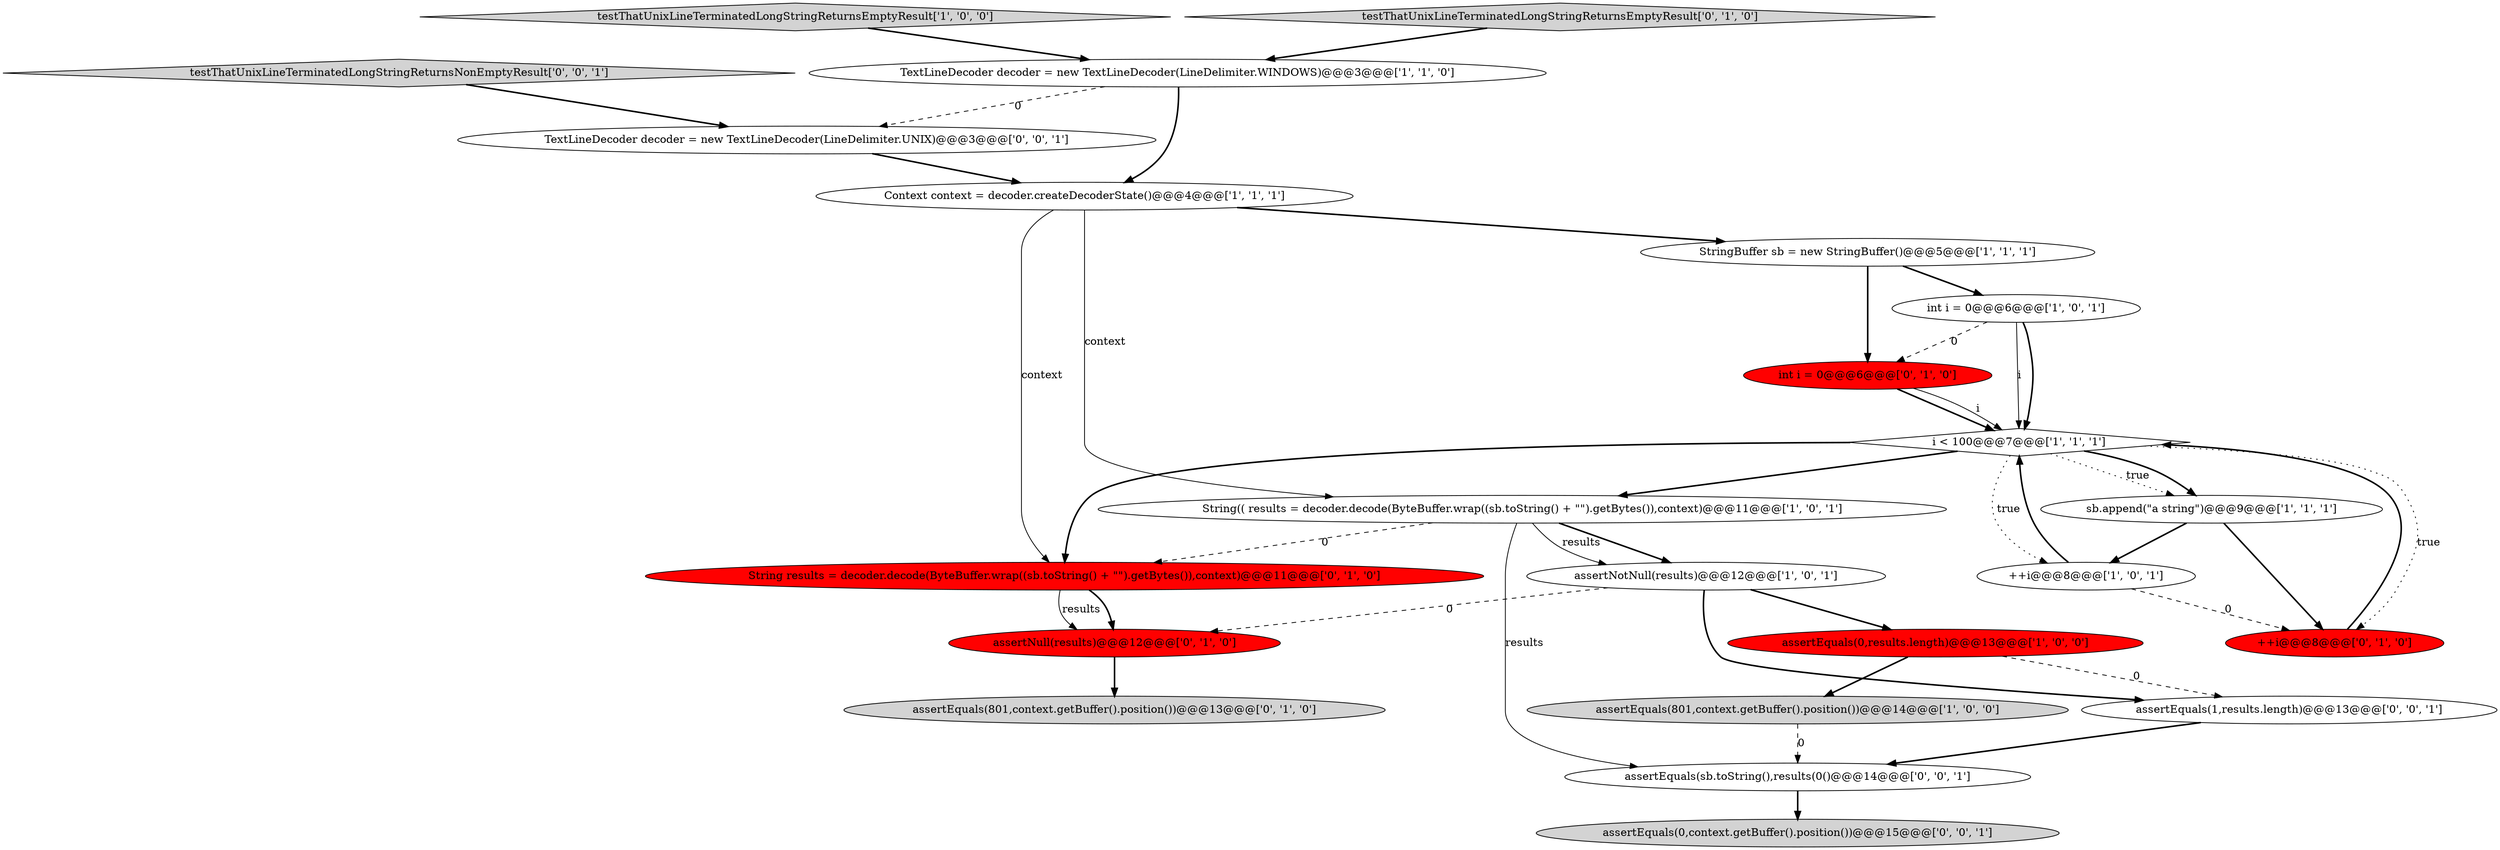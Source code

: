 digraph {
15 [style = filled, label = "assertNull(results)@@@12@@@['0', '1', '0']", fillcolor = red, shape = ellipse image = "AAA1AAABBB2BBB"];
22 [style = filled, label = "assertEquals(0,context.getBuffer().position())@@@15@@@['0', '0', '1']", fillcolor = lightgray, shape = ellipse image = "AAA0AAABBB3BBB"];
8 [style = filled, label = "testThatUnixLineTerminatedLongStringReturnsEmptyResult['1', '0', '0']", fillcolor = lightgray, shape = diamond image = "AAA0AAABBB1BBB"];
5 [style = filled, label = "sb.append(\"a string\")@@@9@@@['1', '1', '1']", fillcolor = white, shape = ellipse image = "AAA0AAABBB1BBB"];
10 [style = filled, label = "i < 100@@@7@@@['1', '1', '1']", fillcolor = white, shape = diamond image = "AAA0AAABBB1BBB"];
9 [style = filled, label = "Context context = decoder.createDecoderState()@@@4@@@['1', '1', '1']", fillcolor = white, shape = ellipse image = "AAA0AAABBB1BBB"];
19 [style = filled, label = "testThatUnixLineTerminatedLongStringReturnsNonEmptyResult['0', '0', '1']", fillcolor = lightgray, shape = diamond image = "AAA0AAABBB3BBB"];
18 [style = filled, label = "TextLineDecoder decoder = new TextLineDecoder(LineDelimiter.UNIX)@@@3@@@['0', '0', '1']", fillcolor = white, shape = ellipse image = "AAA0AAABBB3BBB"];
4 [style = filled, label = "String(( results = decoder.decode(ByteBuffer.wrap((sb.toString() + \"\").getBytes()),context)@@@11@@@['1', '0', '1']", fillcolor = white, shape = ellipse image = "AAA0AAABBB1BBB"];
0 [style = filled, label = "StringBuffer sb = new StringBuffer()@@@5@@@['1', '1', '1']", fillcolor = white, shape = ellipse image = "AAA0AAABBB1BBB"];
6 [style = filled, label = "assertNotNull(results)@@@12@@@['1', '0', '1']", fillcolor = white, shape = ellipse image = "AAA0AAABBB1BBB"];
13 [style = filled, label = "int i = 0@@@6@@@['0', '1', '0']", fillcolor = red, shape = ellipse image = "AAA1AAABBB2BBB"];
1 [style = filled, label = "int i = 0@@@6@@@['1', '0', '1']", fillcolor = white, shape = ellipse image = "AAA0AAABBB1BBB"];
3 [style = filled, label = "assertEquals(0,results.length)@@@13@@@['1', '0', '0']", fillcolor = red, shape = ellipse image = "AAA1AAABBB1BBB"];
17 [style = filled, label = "++i@@@8@@@['0', '1', '0']", fillcolor = red, shape = ellipse image = "AAA1AAABBB2BBB"];
16 [style = filled, label = "String results = decoder.decode(ByteBuffer.wrap((sb.toString() + \"\").getBytes()),context)@@@11@@@['0', '1', '0']", fillcolor = red, shape = ellipse image = "AAA1AAABBB2BBB"];
20 [style = filled, label = "assertEquals(sb.toString(),results(0()@@@14@@@['0', '0', '1']", fillcolor = white, shape = ellipse image = "AAA0AAABBB3BBB"];
21 [style = filled, label = "assertEquals(1,results.length)@@@13@@@['0', '0', '1']", fillcolor = white, shape = ellipse image = "AAA0AAABBB3BBB"];
2 [style = filled, label = "++i@@@8@@@['1', '0', '1']", fillcolor = white, shape = ellipse image = "AAA0AAABBB1BBB"];
7 [style = filled, label = "TextLineDecoder decoder = new TextLineDecoder(LineDelimiter.WINDOWS)@@@3@@@['1', '1', '0']", fillcolor = white, shape = ellipse image = "AAA0AAABBB1BBB"];
14 [style = filled, label = "assertEquals(801,context.getBuffer().position())@@@13@@@['0', '1', '0']", fillcolor = lightgray, shape = ellipse image = "AAA0AAABBB2BBB"];
11 [style = filled, label = "assertEquals(801,context.getBuffer().position())@@@14@@@['1', '0', '0']", fillcolor = lightgray, shape = ellipse image = "AAA0AAABBB1BBB"];
12 [style = filled, label = "testThatUnixLineTerminatedLongStringReturnsEmptyResult['0', '1', '0']", fillcolor = lightgray, shape = diamond image = "AAA0AAABBB2BBB"];
13->10 [style = bold, label=""];
6->3 [style = bold, label=""];
17->10 [style = bold, label=""];
16->15 [style = bold, label=""];
19->18 [style = bold, label=""];
11->20 [style = dashed, label="0"];
4->16 [style = dashed, label="0"];
9->0 [style = bold, label=""];
0->13 [style = bold, label=""];
15->14 [style = bold, label=""];
7->18 [style = dashed, label="0"];
3->21 [style = dashed, label="0"];
4->6 [style = bold, label=""];
6->21 [style = bold, label=""];
3->11 [style = bold, label=""];
2->10 [style = bold, label=""];
5->17 [style = bold, label=""];
10->5 [style = dotted, label="true"];
2->17 [style = dashed, label="0"];
9->4 [style = solid, label="context"];
12->7 [style = bold, label=""];
8->7 [style = bold, label=""];
20->22 [style = bold, label=""];
10->17 [style = dotted, label="true"];
1->13 [style = dashed, label="0"];
7->9 [style = bold, label=""];
5->2 [style = bold, label=""];
13->10 [style = solid, label="i"];
21->20 [style = bold, label=""];
10->5 [style = bold, label=""];
16->15 [style = solid, label="results"];
10->16 [style = bold, label=""];
10->2 [style = dotted, label="true"];
6->15 [style = dashed, label="0"];
9->16 [style = solid, label="context"];
0->1 [style = bold, label=""];
1->10 [style = solid, label="i"];
18->9 [style = bold, label=""];
10->4 [style = bold, label=""];
4->6 [style = solid, label="results"];
4->20 [style = solid, label="results"];
1->10 [style = bold, label=""];
}

